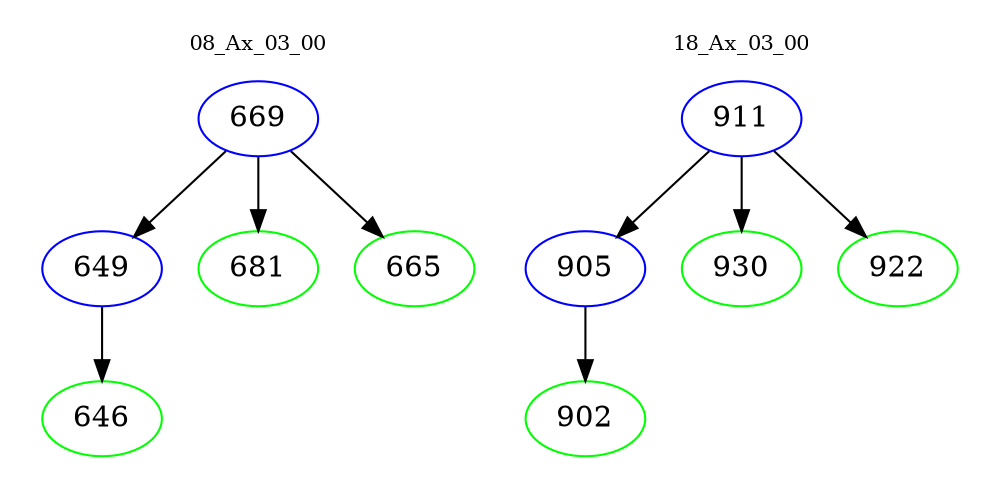 digraph{
subgraph cluster_0 {
color = white
label = "08_Ax_03_00";
fontsize=10;
T0_669 [label="669", color="blue"]
T0_669 -> T0_649 [color="black"]
T0_649 [label="649", color="blue"]
T0_649 -> T0_646 [color="black"]
T0_646 [label="646", color="green"]
T0_669 -> T0_681 [color="black"]
T0_681 [label="681", color="green"]
T0_669 -> T0_665 [color="black"]
T0_665 [label="665", color="green"]
}
subgraph cluster_1 {
color = white
label = "18_Ax_03_00";
fontsize=10;
T1_911 [label="911", color="blue"]
T1_911 -> T1_905 [color="black"]
T1_905 [label="905", color="blue"]
T1_905 -> T1_902 [color="black"]
T1_902 [label="902", color="green"]
T1_911 -> T1_930 [color="black"]
T1_930 [label="930", color="green"]
T1_911 -> T1_922 [color="black"]
T1_922 [label="922", color="green"]
}
}
